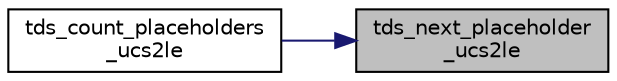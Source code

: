 digraph "tds_next_placeholder_ucs2le"
{
 // LATEX_PDF_SIZE
  edge [fontname="Helvetica",fontsize="10",labelfontname="Helvetica",labelfontsize="10"];
  node [fontname="Helvetica",fontsize="10",shape=record];
  rankdir="RL";
  Node1 [label="tds_next_placeholder\l_ucs2le",height=0.2,width=0.4,color="black", fillcolor="grey75", style="filled", fontcolor="black",tooltip="Found the next placeholder (? or @param) in a string."];
  Node1 -> Node2 [dir="back",color="midnightblue",fontsize="10",style="solid",fontname="Helvetica"];
  Node2 [label="tds_count_placeholders\l_ucs2le",height=0.2,width=0.4,color="black", fillcolor="white", style="filled",URL="$a00563.html#ga0cd19215e9169ea299a6c9cbf5b2fb60",tooltip="Count the number of placeholders ('?') in a query."];
}
